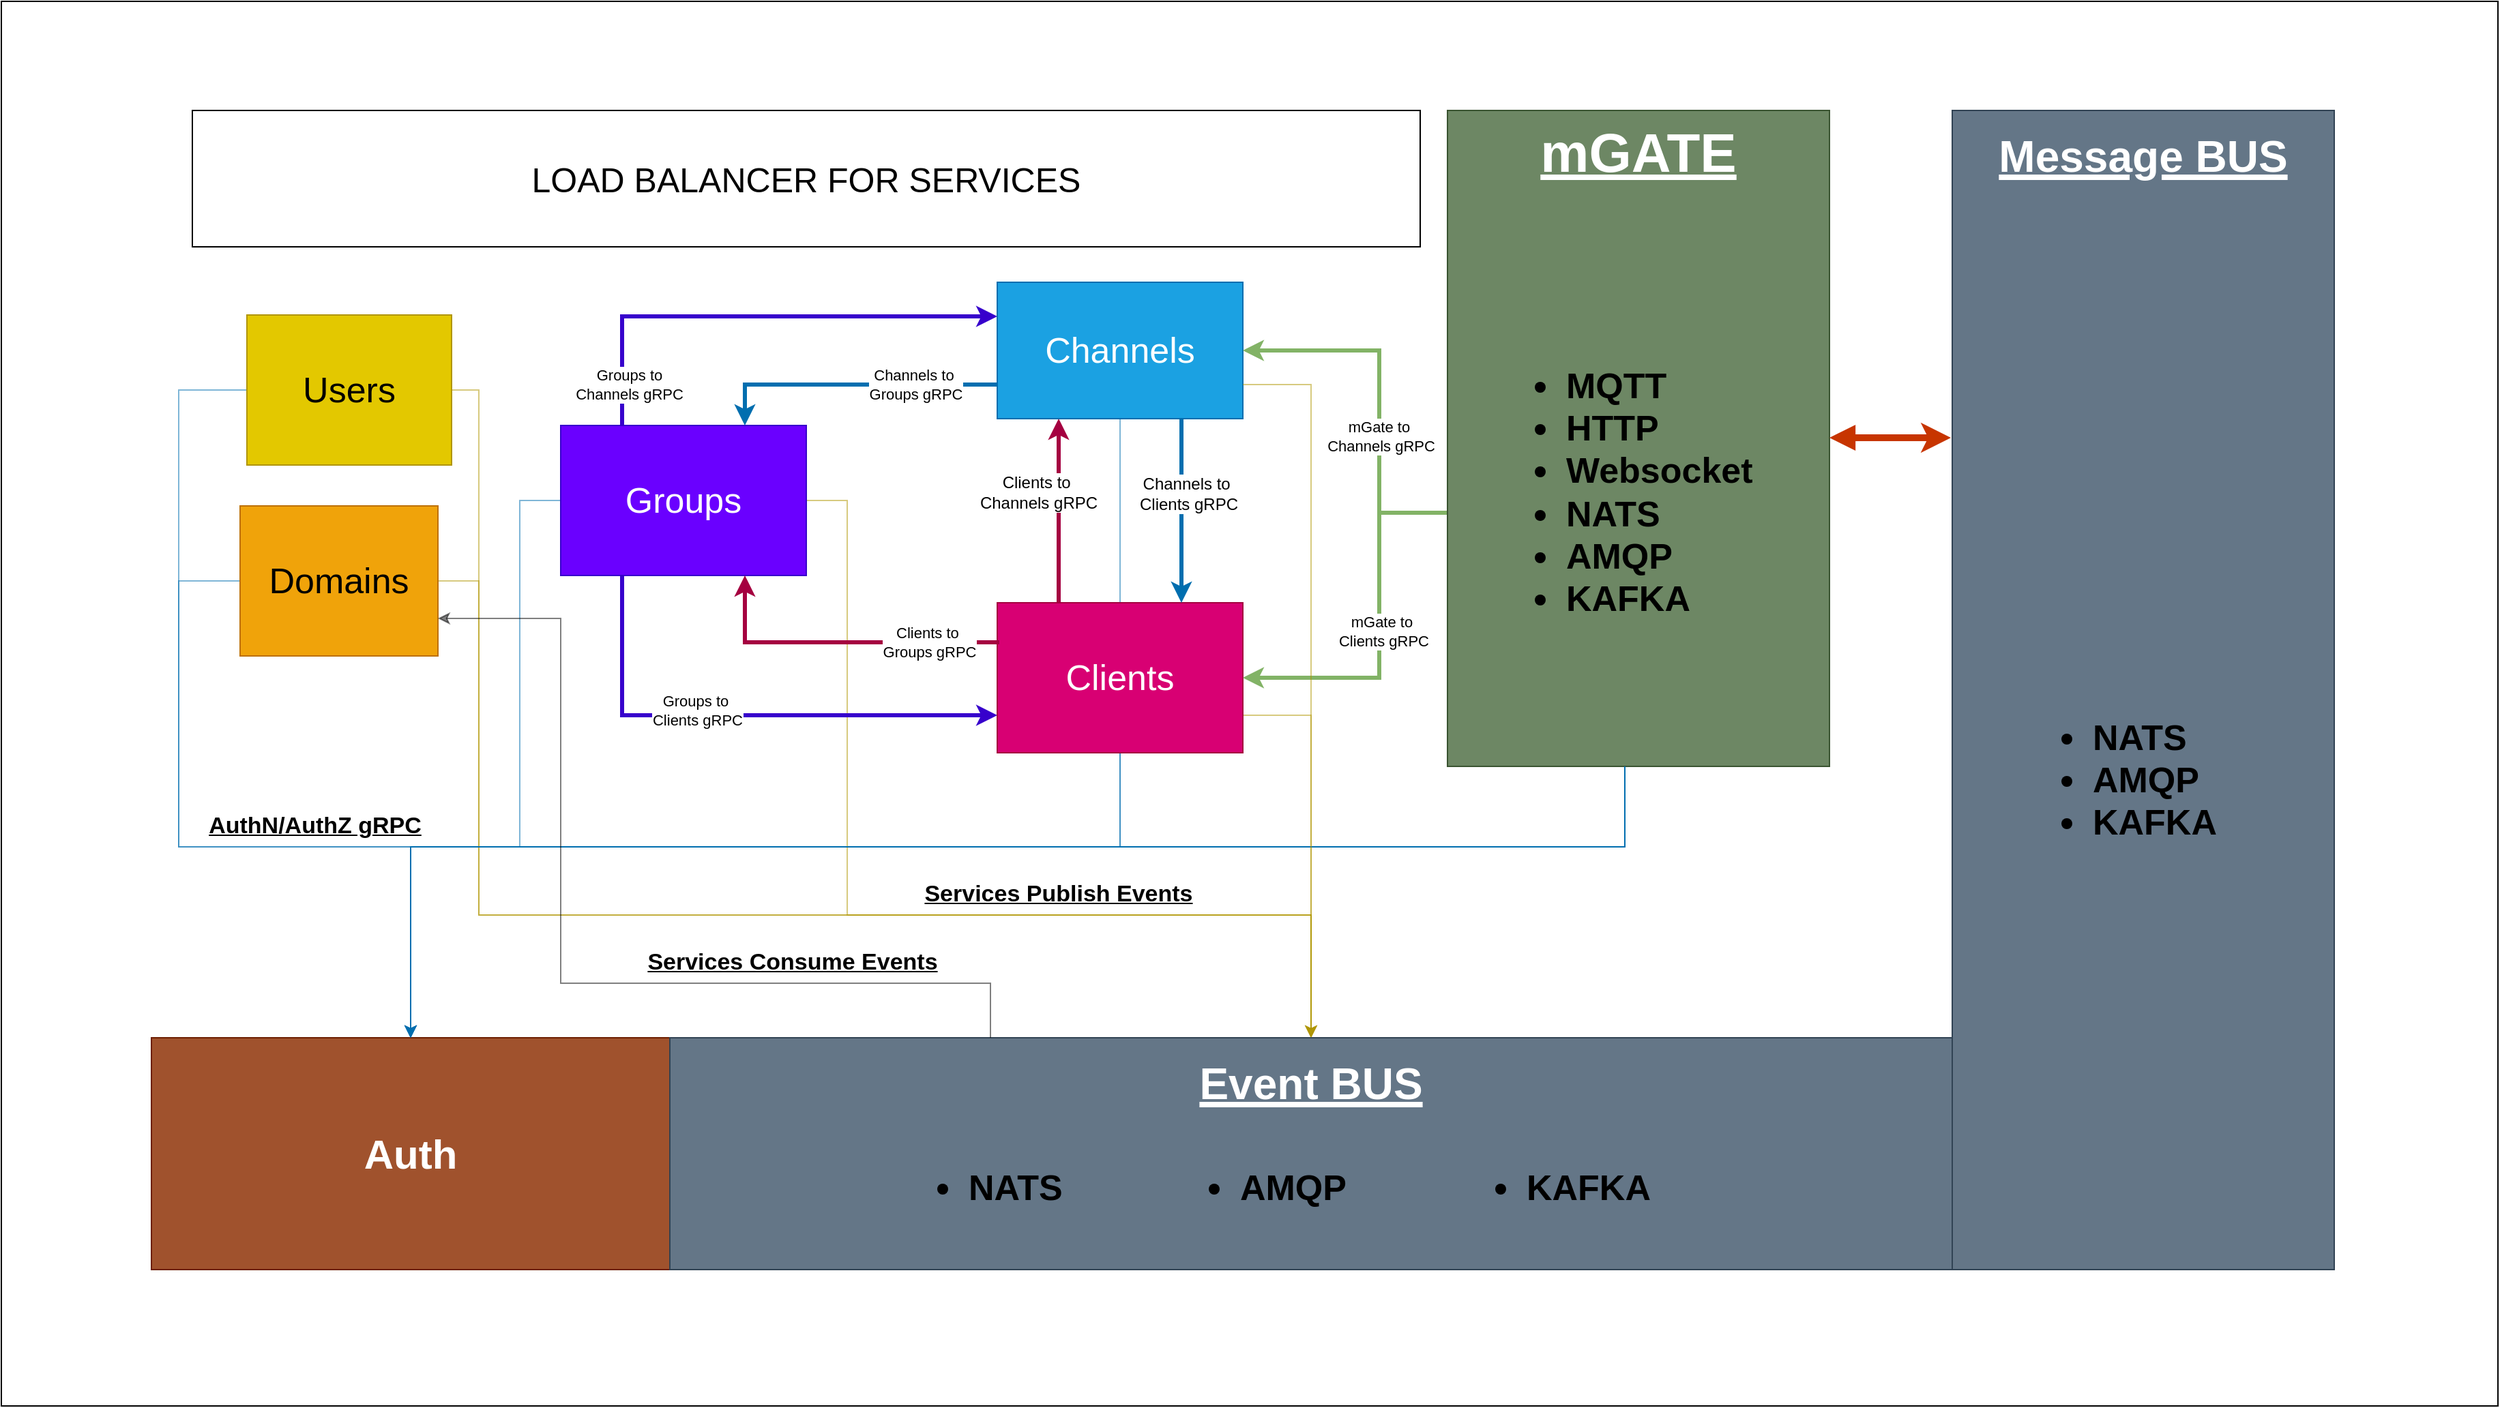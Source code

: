 <mxfile>
    <diagram id="RbO9EBuT2b-cLx3aLN48" name="Page-1">
        <mxGraphModel dx="2678" dy="1298" grid="1" gridSize="10" guides="1" tooltips="1" connect="1" arrows="1" fold="1" page="1" pageScale="1" pageWidth="850" pageHeight="1100" math="0" shadow="0">
            <root>
                <mxCell id="0"/>
                <mxCell id="1" parent="0"/>
                <mxCell id="2" value="" style="rounded=0;whiteSpace=wrap;html=1;" parent="1" vertex="1">
                    <mxGeometry x="160" y="1060" width="1830" height="1030" as="geometry"/>
                </mxCell>
                <mxCell id="3" style="edgeStyle=orthogonalEdgeStyle;rounded=0;orthogonalLoop=1;jettySize=auto;html=1;entryX=0.5;entryY=0;entryDx=0;entryDy=0;fillColor=#e3c800;strokeColor=#B09500;opacity=50;" parent="1" source="10" target="42" edge="1">
                    <mxGeometry relative="1" as="geometry">
                        <mxPoint x="1070" y="1770" as="targetPoint"/>
                        <Array as="points">
                            <mxPoint x="780" y="1426"/>
                            <mxPoint x="780" y="1730"/>
                            <mxPoint x="1120" y="1730"/>
                        </Array>
                    </mxGeometry>
                </mxCell>
                <mxCell id="4" style="edgeStyle=orthogonalEdgeStyle;rounded=0;orthogonalLoop=1;jettySize=auto;html=1;fillColor=#1ba1e2;strokeColor=#006EAF;entryX=0.5;entryY=0;entryDx=0;entryDy=0;opacity=50;" parent="1" source="10" target="21" edge="1">
                    <mxGeometry relative="1" as="geometry">
                        <Array as="points">
                            <mxPoint x="540" y="1426"/>
                            <mxPoint x="540" y="1680"/>
                            <mxPoint x="460" y="1680"/>
                        </Array>
                    </mxGeometry>
                </mxCell>
                <mxCell id="5" style="edgeStyle=orthogonalEdgeStyle;rounded=0;orthogonalLoop=1;jettySize=auto;html=1;entryX=0.5;entryY=0;entryDx=0;entryDy=0;fillColor=#1ba1e2;strokeColor=#006EAF;opacity=50;" parent="1" source="20" target="21" edge="1">
                    <mxGeometry relative="1" as="geometry">
                        <Array as="points">
                            <mxPoint x="980" y="1680"/>
                            <mxPoint x="460" y="1680"/>
                        </Array>
                    </mxGeometry>
                </mxCell>
                <mxCell id="6" style="edgeStyle=orthogonalEdgeStyle;rounded=0;orthogonalLoop=1;jettySize=auto;html=1;strokeWidth=3;fillColor=#6a00ff;strokeColor=#3700CC;entryX=0;entryY=0.25;entryDx=0;entryDy=0;exitX=0.25;exitY=0;exitDx=0;exitDy=0;" parent="1" source="10" target="20" edge="1">
                    <mxGeometry relative="1" as="geometry">
                        <Array as="points">
                            <mxPoint x="615" y="1291"/>
                        </Array>
                        <mxPoint x="490" y="1461" as="targetPoint"/>
                    </mxGeometry>
                </mxCell>
                <mxCell id="7" value="Groups to&lt;br&gt;Channels gRPC" style="edgeLabel;html=1;align=center;verticalAlign=middle;resizable=0;points=[];" parent="6" vertex="1" connectable="0">
                    <mxGeometry x="0.086" y="2" relative="1" as="geometry">
                        <mxPoint x="-108" y="52" as="offset"/>
                    </mxGeometry>
                </mxCell>
                <mxCell id="8" style="edgeStyle=orthogonalEdgeStyle;rounded=0;orthogonalLoop=1;jettySize=auto;html=1;exitX=0.25;exitY=1;exitDx=0;exitDy=0;fillColor=#6a00ff;strokeColor=#3700CC;strokeWidth=3;entryX=0;entryY=0.75;entryDx=0;entryDy=0;" parent="1" source="10" target="15" edge="1">
                    <mxGeometry relative="1" as="geometry">
                        <mxPoint x="155" y="1481" as="targetPoint"/>
                    </mxGeometry>
                </mxCell>
                <mxCell id="9" value="Groups to&amp;nbsp;&lt;div&gt;Clients gRPC&lt;/div&gt;" style="edgeLabel;html=1;align=center;verticalAlign=middle;resizable=0;points=[];" parent="8" vertex="1" connectable="0">
                    <mxGeometry x="0.03" y="2" relative="1" as="geometry">
                        <mxPoint x="-37" y="-2" as="offset"/>
                    </mxGeometry>
                </mxCell>
                <mxCell id="10" value="Groups" style="rounded=0;whiteSpace=wrap;html=1;fontSize=26;fillColor=#6a00ff;strokeColor=#3700CC;fontColor=#ffffff;" parent="1" vertex="1">
                    <mxGeometry x="570" y="1371" width="180" height="110" as="geometry"/>
                </mxCell>
                <mxCell id="11" style="edgeStyle=orthogonalEdgeStyle;rounded=0;orthogonalLoop=1;jettySize=auto;html=1;exitX=0.25;exitY=0;exitDx=0;exitDy=0;entryX=0.25;entryY=1;entryDx=0;entryDy=0;fillColor=#d80073;strokeColor=#A50040;strokeWidth=3;" parent="1" source="15" target="20" edge="1">
                    <mxGeometry relative="1" as="geometry"/>
                </mxCell>
                <mxCell id="12" value="&lt;span style=&quot;font-size: 12px;&quot;&gt;Clients to&amp;nbsp;&lt;/span&gt;&lt;div&gt;&lt;span style=&quot;font-size: 12px;&quot;&gt;Channels&amp;nbsp;&lt;/span&gt;&lt;span style=&quot;font-size: 12px;&quot;&gt;gRPC&lt;/span&gt;&lt;/div&gt;" style="edgeLabel;html=1;align=center;verticalAlign=middle;resizable=0;points=[];" parent="11" vertex="1" connectable="0">
                    <mxGeometry x="0.097" y="1" relative="1" as="geometry">
                        <mxPoint x="-14" y="-7" as="offset"/>
                    </mxGeometry>
                </mxCell>
                <mxCell id="13" style="edgeStyle=orthogonalEdgeStyle;rounded=0;orthogonalLoop=1;jettySize=auto;html=1;fillColor=#1ba1e2;strokeColor=#006EAF;opacity=50;" parent="1" source="15" target="21" edge="1">
                    <mxGeometry relative="1" as="geometry">
                        <Array as="points">
                            <mxPoint x="980" y="1680"/>
                            <mxPoint x="460" y="1680"/>
                        </Array>
                    </mxGeometry>
                </mxCell>
                <mxCell id="14" style="edgeStyle=orthogonalEdgeStyle;rounded=0;orthogonalLoop=1;jettySize=auto;html=1;exitX=1;exitY=0.75;exitDx=0;exitDy=0;entryX=0.5;entryY=0;entryDx=0;entryDy=0;fillColor=#e3c800;strokeColor=#B09500;opacity=50;" parent="1" source="15" target="42" edge="1">
                    <mxGeometry relative="1" as="geometry">
                        <Array as="points">
                            <mxPoint x="1120" y="1584"/>
                        </Array>
                    </mxGeometry>
                </mxCell>
                <mxCell id="15" value="Clients" style="rounded=0;whiteSpace=wrap;html=1;fontSize=26;fillColor=#d80073;strokeColor=#A50040;fontColor=#ffffff;" parent="1" vertex="1">
                    <mxGeometry x="890" y="1501" width="180" height="110" as="geometry"/>
                </mxCell>
                <mxCell id="16" style="edgeStyle=orthogonalEdgeStyle;rounded=0;orthogonalLoop=1;jettySize=auto;html=1;exitX=0.75;exitY=1;exitDx=0;exitDy=0;entryX=0.75;entryY=0;entryDx=0;entryDy=0;fillColor=#1ba1e2;strokeColor=#006EAF;strokeWidth=3;" parent="1" source="20" target="15" edge="1">
                    <mxGeometry relative="1" as="geometry"/>
                </mxCell>
                <mxCell id="54" value="&lt;span style=&quot;font-size: 12px;&quot;&gt;Channels to&amp;nbsp;&lt;/span&gt;&lt;div&gt;&lt;span style=&quot;font-size: 12px;&quot;&gt;Clients&amp;nbsp;&lt;/span&gt;&lt;span style=&quot;font-size: 12px;&quot;&gt;gRPC&lt;/span&gt;&lt;/div&gt;" style="edgeLabel;html=1;align=center;verticalAlign=middle;resizable=0;points=[];" vertex="1" connectable="0" parent="16">
                    <mxGeometry x="-0.147" y="2" relative="1" as="geometry">
                        <mxPoint x="3" y="-3" as="offset"/>
                    </mxGeometry>
                </mxCell>
                <mxCell id="18" style="edgeStyle=orthogonalEdgeStyle;rounded=0;orthogonalLoop=1;jettySize=auto;html=1;exitX=0;exitY=0.75;exitDx=0;exitDy=0;entryX=0.75;entryY=0;entryDx=0;entryDy=0;strokeWidth=3;fillColor=#1ba1e2;strokeColor=#006EAF;" parent="1" source="20" target="10" edge="1">
                    <mxGeometry relative="1" as="geometry">
                        <Array as="points">
                            <mxPoint x="705" y="1341"/>
                        </Array>
                        <mxPoint x="1140" y="1523.5" as="sourcePoint"/>
                        <mxPoint x="940" y="1241" as="targetPoint"/>
                    </mxGeometry>
                </mxCell>
                <mxCell id="19" value="Channels to&amp;nbsp;&lt;div&gt;Groups gRPC&lt;/div&gt;" style="edgeLabel;html=1;align=center;verticalAlign=middle;resizable=0;points=[];" parent="18" vertex="1" connectable="0">
                    <mxGeometry x="-0.581" y="-2" relative="1" as="geometry">
                        <mxPoint x="-15" y="2" as="offset"/>
                    </mxGeometry>
                </mxCell>
                <mxCell id="20" value="Channels" style="rounded=0;whiteSpace=wrap;html=1;fontSize=26;fillColor=#1ba1e2;strokeColor=#006EAF;fontColor=#ffffff;" parent="1" vertex="1">
                    <mxGeometry x="890" y="1266" width="180" height="100" as="geometry"/>
                </mxCell>
                <mxCell id="21" value="Auth" style="rounded=0;whiteSpace=wrap;html=1;fontSize=30;fillColor=#a0522d;strokeColor=#6D1F00;fontStyle=1;fontColor=#ffffff;" parent="1" vertex="1">
                    <mxGeometry x="270" y="1820" width="380" height="170" as="geometry"/>
                </mxCell>
                <mxCell id="22" style="edgeStyle=orthogonalEdgeStyle;rounded=0;orthogonalLoop=1;jettySize=auto;html=1;entryX=0.5;entryY=0;entryDx=0;entryDy=0;fillColor=#1ba1e2;strokeColor=#006EAF;opacity=50;" parent="1" source="24" target="21" edge="1">
                    <mxGeometry relative="1" as="geometry">
                        <Array as="points">
                            <mxPoint x="290" y="1345"/>
                            <mxPoint x="290" y="1680"/>
                            <mxPoint x="460" y="1680"/>
                        </Array>
                    </mxGeometry>
                </mxCell>
                <mxCell id="23" style="edgeStyle=orthogonalEdgeStyle;rounded=0;orthogonalLoop=1;jettySize=auto;html=1;exitX=1;exitY=0.5;exitDx=0;exitDy=0;fillColor=#e3c800;strokeColor=#B09500;opacity=50;" parent="1" source="24" target="42" edge="1">
                    <mxGeometry relative="1" as="geometry">
                        <Array as="points">
                            <mxPoint x="510" y="1345"/>
                            <mxPoint x="510" y="1730"/>
                            <mxPoint x="1120" y="1730"/>
                        </Array>
                    </mxGeometry>
                </mxCell>
                <mxCell id="24" value="Users" style="rounded=0;whiteSpace=wrap;html=1;fontSize=26;fillColor=#e3c800;strokeColor=#B09500;fontColor=#000000;" parent="1" vertex="1">
                    <mxGeometry x="340" y="1290" width="150" height="110" as="geometry"/>
                </mxCell>
                <mxCell id="25" style="edgeStyle=orthogonalEdgeStyle;rounded=0;orthogonalLoop=1;jettySize=auto;html=1;fillColor=#1ba1e2;strokeColor=#006EAF;opacity=50;" parent="1" source="27" target="21" edge="1">
                    <mxGeometry relative="1" as="geometry">
                        <Array as="points">
                            <mxPoint x="290" y="1485"/>
                            <mxPoint x="290" y="1680"/>
                            <mxPoint x="460" y="1680"/>
                        </Array>
                    </mxGeometry>
                </mxCell>
                <mxCell id="26" style="edgeStyle=orthogonalEdgeStyle;rounded=0;orthogonalLoop=1;jettySize=auto;html=1;entryX=0.5;entryY=0;entryDx=0;entryDy=0;fillColor=#e3c800;strokeColor=#B09500;opacity=50;" parent="1" source="27" target="42" edge="1">
                    <mxGeometry relative="1" as="geometry">
                        <Array as="points">
                            <mxPoint x="510" y="1485"/>
                            <mxPoint x="510" y="1730"/>
                            <mxPoint x="1120" y="1730"/>
                        </Array>
                    </mxGeometry>
                </mxCell>
                <mxCell id="27" value="Domains" style="rounded=0;whiteSpace=wrap;html=1;fontSize=26;fillColor=#f0a30a;strokeColor=#BD7000;fontColor=#000000;" parent="1" vertex="1">
                    <mxGeometry x="335" y="1430" width="145" height="110" as="geometry"/>
                </mxCell>
                <mxCell id="28" style="edgeStyle=orthogonalEdgeStyle;rounded=0;orthogonalLoop=1;jettySize=auto;html=1;entryX=0.5;entryY=0;entryDx=0;entryDy=0;fillColor=#1ba1e2;strokeColor=#006EAF;" parent="1" target="21" edge="1">
                    <mxGeometry relative="1" as="geometry">
                        <mxPoint x="460" y="1680" as="sourcePoint"/>
                        <Array as="points">
                            <mxPoint x="460" y="1680"/>
                        </Array>
                    </mxGeometry>
                </mxCell>
                <mxCell id="29" style="edgeStyle=orthogonalEdgeStyle;rounded=0;orthogonalLoop=1;jettySize=auto;html=1;fillColor=#d5e8d4;strokeColor=#82b366;strokeWidth=3;" parent="1" source="39" target="20" edge="1">
                    <mxGeometry relative="1" as="geometry">
                        <Array as="points">
                            <mxPoint x="1170" y="1435"/>
                            <mxPoint x="1170" y="1316"/>
                        </Array>
                    </mxGeometry>
                </mxCell>
                <mxCell id="30" value="mGate to&amp;nbsp;&lt;div&gt;Channels gRPC&lt;/div&gt;" style="edgeLabel;html=1;align=center;verticalAlign=middle;resizable=0;points=[];" parent="29" vertex="1" connectable="0">
                    <mxGeometry x="-0.213" y="-1" relative="1" as="geometry">
                        <mxPoint as="offset"/>
                    </mxGeometry>
                </mxCell>
                <mxCell id="31" style="edgeStyle=orthogonalEdgeStyle;rounded=0;orthogonalLoop=1;jettySize=auto;html=1;fillColor=#d5e8d4;strokeColor=#82b366;strokeWidth=3;" parent="1" source="39" target="15" edge="1">
                    <mxGeometry relative="1" as="geometry">
                        <Array as="points">
                            <mxPoint x="1170" y="1435"/>
                            <mxPoint x="1170" y="1556"/>
                        </Array>
                    </mxGeometry>
                </mxCell>
                <mxCell id="32" value="mGate to&amp;nbsp;&lt;div&gt;Clients gRPC&lt;/div&gt;" style="edgeLabel;html=1;align=center;verticalAlign=middle;resizable=0;points=[];" parent="31" vertex="1" connectable="0">
                    <mxGeometry x="0.006" y="3" relative="1" as="geometry">
                        <mxPoint as="offset"/>
                    </mxGeometry>
                </mxCell>
                <mxCell id="33" style="edgeStyle=orthogonalEdgeStyle;rounded=0;orthogonalLoop=1;jettySize=auto;html=1;fillColor=#d80073;strokeColor=#A50040;strokeWidth=3;exitX=0;exitY=0.25;exitDx=0;exitDy=0;entryX=0.75;entryY=1;entryDx=0;entryDy=0;" parent="1" source="15" target="10" edge="1">
                    <mxGeometry relative="1" as="geometry">
                        <mxPoint x="65" y="1491" as="sourcePoint"/>
                        <mxPoint x="255" y="1291" as="targetPoint"/>
                        <Array as="points">
                            <mxPoint x="890" y="1530"/>
                            <mxPoint x="705" y="1530"/>
                        </Array>
                    </mxGeometry>
                </mxCell>
                <mxCell id="34" value="Clients to&amp;nbsp;&lt;div&gt;Groups gRPC&lt;/div&gt;" style="edgeLabel;html=1;align=center;verticalAlign=middle;resizable=0;points=[];" parent="33" vertex="1" connectable="0">
                    <mxGeometry x="0.144" y="1" relative="1" as="geometry">
                        <mxPoint x="83" y="-1" as="offset"/>
                    </mxGeometry>
                </mxCell>
                <mxCell id="35" value="" style="group;fillColor=#647687;fontColor=#ffffff;strokeColor=#314354;" parent="1" vertex="1" connectable="0">
                    <mxGeometry x="1590" y="1140" width="280" height="850" as="geometry"/>
                </mxCell>
                <mxCell id="36" value="&lt;font style=&quot;font-size: 32px;&quot;&gt;Message BUS&lt;/font&gt;&lt;div&gt;&lt;br&gt;&lt;/div&gt;" style="rounded=0;whiteSpace=wrap;html=1;fontSize=40;fontStyle=5;verticalAlign=top;fillColor=#647687;strokeColor=#314354;fontColor=#ffffff;" parent="35" vertex="1">
                    <mxGeometry width="280" height="850.0" as="geometry"/>
                </mxCell>
                <mxCell id="37" value="&lt;ul&gt;&lt;li&gt;NATS&lt;/li&gt;&lt;li&gt;AMQP&lt;/li&gt;&lt;li&gt;KAFKA&lt;/li&gt;&lt;/ul&gt;" style="text;html=1;align=left;verticalAlign=middle;whiteSpace=wrap;rounded=0;fontStyle=1;fontSize=26;" parent="35" vertex="1">
                    <mxGeometry x="60.5" y="297.844" width="159" height="386.051" as="geometry"/>
                </mxCell>
                <mxCell id="38" value="" style="group;fillColor=#6d8764;fontColor=#ffffff;strokeColor=#3A5431;" parent="1" vertex="1" connectable="0">
                    <mxGeometry x="1220" y="1140" width="280" height="481" as="geometry"/>
                </mxCell>
                <mxCell id="39" value="mGATE" style="rounded=0;whiteSpace=wrap;html=1;fontSize=40;fontStyle=5;verticalAlign=top;fillColor=#6d8764;strokeColor=#3A5431;fontColor=#ffffff;" parent="38" vertex="1">
                    <mxGeometry width="280" height="481.0" as="geometry"/>
                </mxCell>
                <mxCell id="40" value="&lt;ul&gt;&lt;li&gt;MQTT&lt;/li&gt;&lt;li&gt;HTTP&lt;/li&gt;&lt;li&gt;Websocket&lt;/li&gt;&lt;li&gt;NATS&lt;/li&gt;&lt;li&gt;AMQP&lt;/li&gt;&lt;li&gt;KAFKA&lt;/li&gt;&lt;/ul&gt;" style="text;html=1;align=left;verticalAlign=middle;whiteSpace=wrap;rounded=0;fontStyle=1;fontSize=26;" parent="38" vertex="1">
                    <mxGeometry x="45" y="131.27" width="190" height="296.573" as="geometry"/>
                </mxCell>
                <mxCell id="41" value="" style="group;fillColor=#647687;fontColor=#ffffff;strokeColor=#314354;" parent="1" vertex="1" connectable="0">
                    <mxGeometry x="650" y="1820" width="940" height="170" as="geometry"/>
                </mxCell>
                <mxCell id="42" value="&lt;font style=&quot;font-size: 32px;&quot;&gt;Event BUS&lt;/font&gt;&lt;div&gt;&lt;br&gt;&lt;/div&gt;" style="rounded=0;whiteSpace=wrap;html=1;fontSize=40;fontStyle=5;verticalAlign=top;fillColor=#647687;strokeColor=#314354;fontColor=#ffffff;" parent="41" vertex="1">
                    <mxGeometry width="940.0" height="170" as="geometry"/>
                </mxCell>
                <mxCell id="43" value="&lt;ul&gt;&lt;li&gt;NATS&lt;/li&gt;&lt;/ul&gt;" style="text;html=1;align=left;verticalAlign=middle;whiteSpace=wrap;rounded=0;fontStyle=1;fontSize=26;" parent="41" vertex="1">
                    <mxGeometry x="176.941" y="85.0" width="128.658" height="49.713" as="geometry"/>
                </mxCell>
                <mxCell id="44" value="&lt;ul&gt;&lt;li&gt;AMQP&lt;/li&gt;&lt;/ul&gt;" style="text;html=1;align=left;verticalAlign=middle;whiteSpace=wrap;rounded=0;fontStyle=1;fontSize=26;" parent="41" vertex="1">
                    <mxGeometry x="376.0" y="85.0" width="128.658" height="49.713" as="geometry"/>
                </mxCell>
                <mxCell id="45" value="&lt;ul&gt;&lt;li&gt;KAFKA&lt;/li&gt;&lt;/ul&gt;" style="text;html=1;align=left;verticalAlign=middle;whiteSpace=wrap;rounded=0;fontStyle=1;fontSize=26;" parent="41" vertex="1">
                    <mxGeometry x="586.118" y="85.0" width="128.658" height="49.713" as="geometry"/>
                </mxCell>
                <mxCell id="46" value="" style="edgeStyle=orthogonalEdgeStyle;rounded=0;orthogonalLoop=1;jettySize=auto;html=1;entryX=0.5;entryY=0;entryDx=0;entryDy=0;fillColor=#1ba1e2;strokeColor=#006EAF;" parent="1" source="39" target="21" edge="1">
                    <mxGeometry relative="1" as="geometry">
                        <mxPoint x="1350" y="1621" as="sourcePoint"/>
                        <mxPoint x="390" y="1650" as="targetPoint"/>
                        <Array as="points">
                            <mxPoint x="1350" y="1680"/>
                            <mxPoint x="460" y="1680"/>
                        </Array>
                    </mxGeometry>
                </mxCell>
                <mxCell id="47" style="edgeStyle=orthogonalEdgeStyle;rounded=0;orthogonalLoop=1;jettySize=auto;html=1;exitX=1;exitY=0.75;exitDx=0;exitDy=0;entryX=0.5;entryY=0;entryDx=0;entryDy=0;fillColor=#e3c800;strokeColor=#B09500;opacity=50;" parent="1" source="20" target="42" edge="1">
                    <mxGeometry relative="1" as="geometry">
                        <Array as="points">
                            <mxPoint x="1120" y="1341"/>
                        </Array>
                    </mxGeometry>
                </mxCell>
                <mxCell id="48" value="Services Publish Events" style="text;html=1;align=center;verticalAlign=middle;whiteSpace=wrap;rounded=0;fontSize=17;fontStyle=5" parent="1" vertex="1">
                    <mxGeometry x="830" y="1700" width="210" height="30" as="geometry"/>
                </mxCell>
                <mxCell id="49" style="edgeStyle=orthogonalEdgeStyle;rounded=0;orthogonalLoop=1;jettySize=auto;html=1;exitX=0.25;exitY=0;exitDx=0;exitDy=0;entryX=1;entryY=0.75;entryDx=0;entryDy=0;opacity=50;" parent="1" source="42" target="27" edge="1">
                    <mxGeometry relative="1" as="geometry">
                        <Array as="points">
                            <mxPoint x="885" y="1780"/>
                            <mxPoint x="570" y="1780"/>
                            <mxPoint x="570" y="1512"/>
                        </Array>
                    </mxGeometry>
                </mxCell>
                <mxCell id="50" value="Services Consume Events" style="text;html=1;align=center;verticalAlign=middle;whiteSpace=wrap;rounded=0;fontSize=17;fontStyle=5" parent="1" vertex="1">
                    <mxGeometry x="610" y="1750" width="260" height="30" as="geometry"/>
                </mxCell>
                <mxCell id="51" value="LOAD BALANCER FOR SERVICES" style="rounded=0;whiteSpace=wrap;html=1;fontSize=25;" parent="1" vertex="1">
                    <mxGeometry x="300" y="1140" width="900" height="100" as="geometry"/>
                </mxCell>
                <mxCell id="52" style="edgeStyle=orthogonalEdgeStyle;rounded=0;orthogonalLoop=1;jettySize=auto;html=1;startArrow=block;startFill=1;strokeWidth=5;fillColor=#fa6800;strokeColor=#C73500;" parent="1" source="39" edge="1">
                    <mxGeometry relative="1" as="geometry">
                        <mxPoint x="1589" y="1380" as="targetPoint"/>
                    </mxGeometry>
                </mxCell>
                <mxCell id="53" value="AuthN/AuthZ gRPC" style="text;html=1;align=center;verticalAlign=middle;whiteSpace=wrap;rounded=0;fontSize=17;fontStyle=5" parent="1" vertex="1">
                    <mxGeometry x="310" y="1650" width="160" height="30" as="geometry"/>
                </mxCell>
            </root>
        </mxGraphModel>
    </diagram>
</mxfile>
